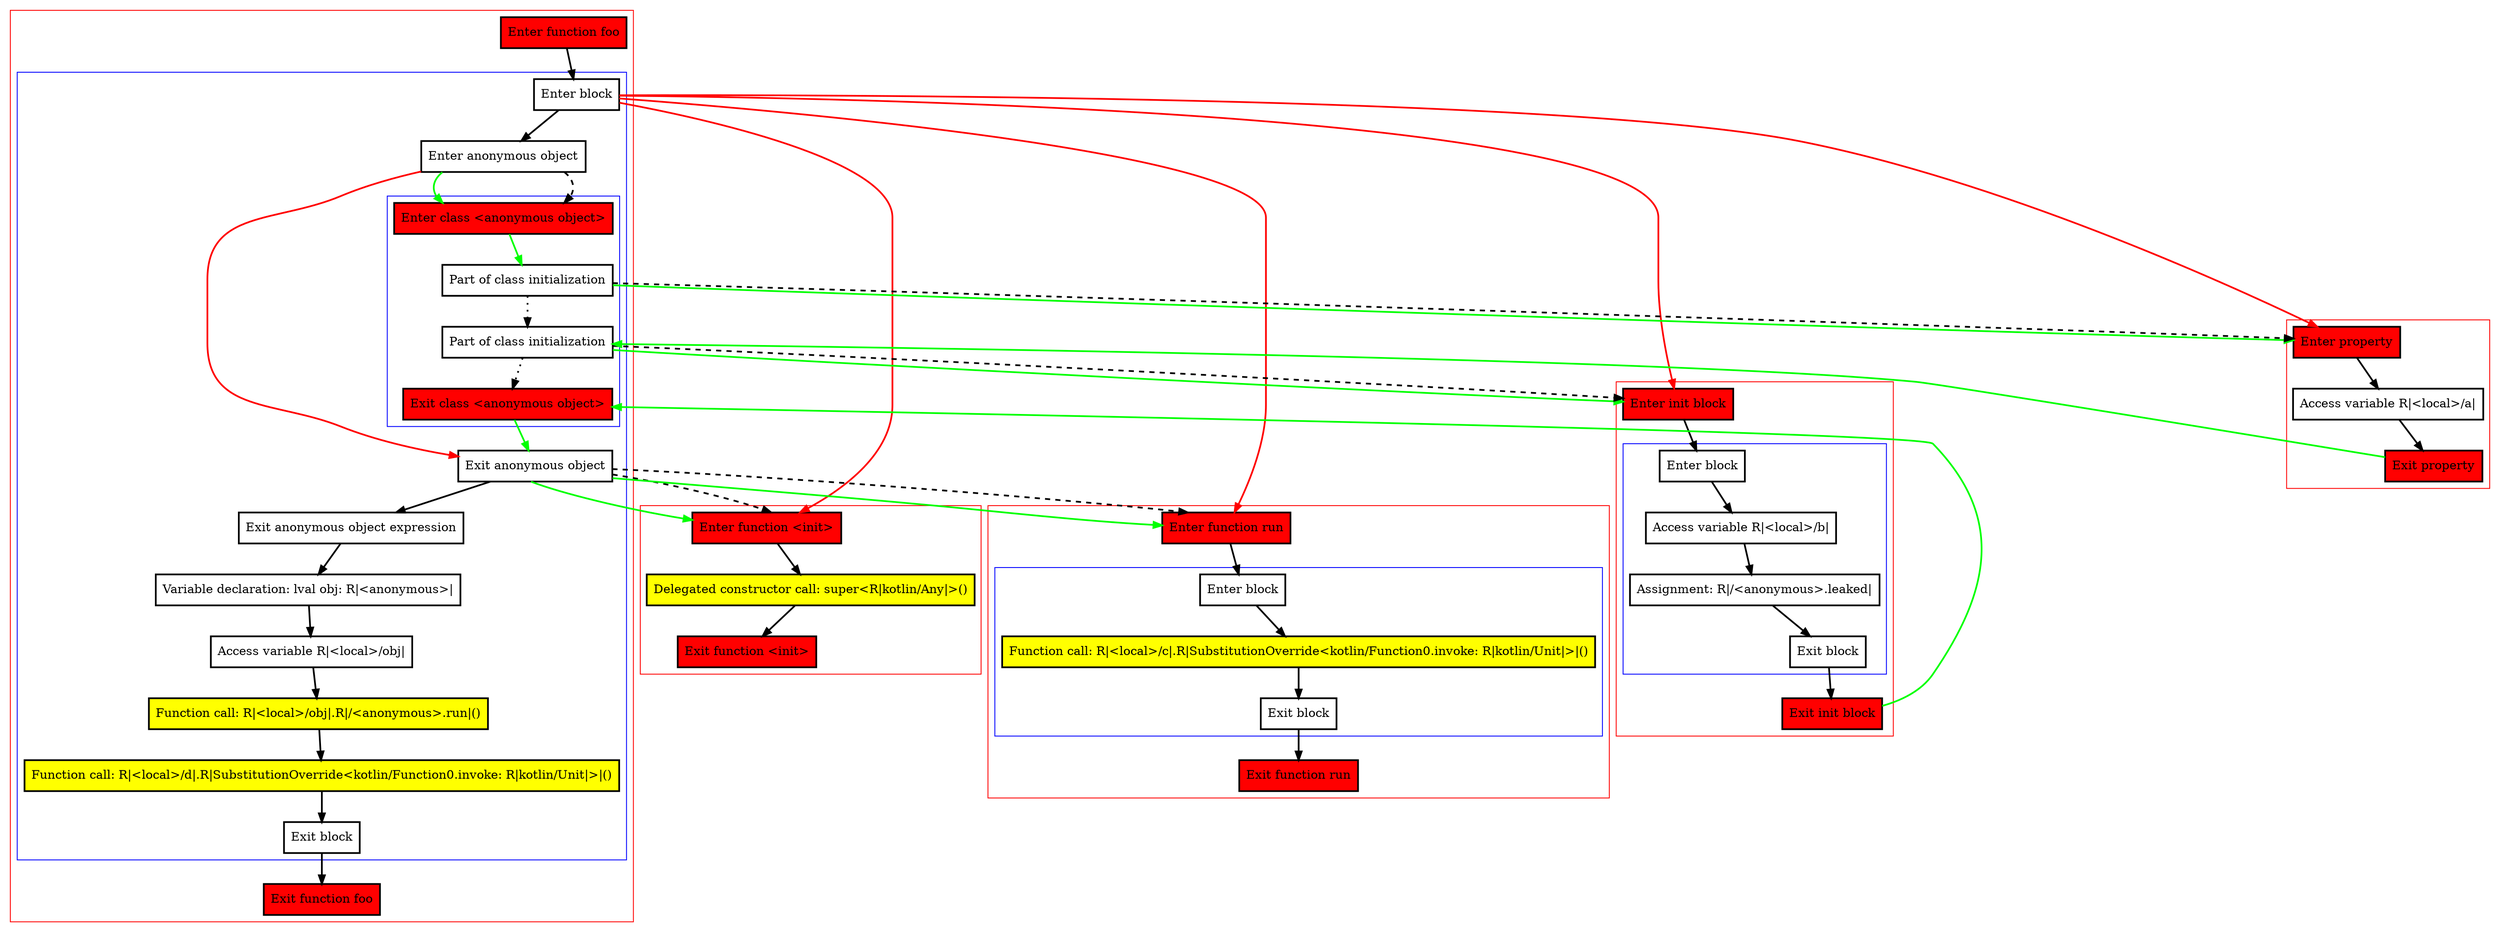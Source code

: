 digraph inAnonymousObject_kt {
    graph [nodesep=3]
    node [shape=box penwidth=2]
    edge [penwidth=2]

    subgraph cluster_0 {
        color=red
        0 [label="Enter function foo" style="filled" fillcolor=red];
        subgraph cluster_1 {
            color=blue
            1 [label="Enter block"];
            2 [label="Enter anonymous object"];
            subgraph cluster_2 {
                color=blue
                11 [label="Enter class <anonymous object>" style="filled" fillcolor=red];
                12 [label="Part of class initialization"];
                13 [label="Part of class initialization"];
                14 [label="Exit class <anonymous object>" style="filled" fillcolor=red];
            }
            3 [label="Exit anonymous object"];
            4 [label="Exit anonymous object expression"];
            5 [label="Variable declaration: lval obj: R|<anonymous>|"];
            6 [label="Access variable R|<local>/obj|"];
            7 [label="Function call: R|<local>/obj|.R|/<anonymous>.run|()" style="filled" fillcolor=yellow];
            8 [label="Function call: R|<local>/d|.R|SubstitutionOverride<kotlin/Function0.invoke: R|kotlin/Unit|>|()" style="filled" fillcolor=yellow];
            9 [label="Exit block"];
        }
        10 [label="Exit function foo" style="filled" fillcolor=red];
    }
    0 -> {1};
    1 -> {2};
    1 -> {15 18 21 27} [color=red];
    2 -> {11} [color=green];
    2 -> {3} [color=red];
    2 -> {11} [style=dashed];
    3 -> {4};
    3 -> {15 27} [color=green];
    3 -> {15 27} [style=dashed];
    4 -> {5};
    5 -> {6};
    6 -> {7};
    7 -> {8};
    8 -> {9};
    9 -> {10};
    11 -> {12} [color=green];
    12 -> {18} [color=green];
    12 -> {13} [style=dotted];
    12 -> {18} [style=dashed];
    13 -> {21} [color=green];
    13 -> {14} [style=dotted];
    13 -> {21} [style=dashed];
    14 -> {3} [color=green];

    subgraph cluster_3 {
        color=red
        15 [label="Enter function <init>" style="filled" fillcolor=red];
        16 [label="Delegated constructor call: super<R|kotlin/Any|>()" style="filled" fillcolor=yellow];
        17 [label="Exit function <init>" style="filled" fillcolor=red];
    }
    15 -> {16};
    16 -> {17};

    subgraph cluster_4 {
        color=red
        18 [label="Enter property" style="filled" fillcolor=red];
        19 [label="Access variable R|<local>/a|"];
        20 [label="Exit property" style="filled" fillcolor=red];
    }
    18 -> {19};
    19 -> {20};
    20 -> {13} [color=green];

    subgraph cluster_5 {
        color=red
        21 [label="Enter init block" style="filled" fillcolor=red];
        subgraph cluster_6 {
            color=blue
            22 [label="Enter block"];
            23 [label="Access variable R|<local>/b|"];
            24 [label="Assignment: R|/<anonymous>.leaked|"];
            25 [label="Exit block"];
        }
        26 [label="Exit init block" style="filled" fillcolor=red];
    }
    21 -> {22};
    22 -> {23};
    23 -> {24};
    24 -> {25};
    25 -> {26};
    26 -> {14} [color=green];

    subgraph cluster_7 {
        color=red
        27 [label="Enter function run" style="filled" fillcolor=red];
        subgraph cluster_8 {
            color=blue
            28 [label="Enter block"];
            29 [label="Function call: R|<local>/c|.R|SubstitutionOverride<kotlin/Function0.invoke: R|kotlin/Unit|>|()" style="filled" fillcolor=yellow];
            30 [label="Exit block"];
        }
        31 [label="Exit function run" style="filled" fillcolor=red];
    }
    27 -> {28};
    28 -> {29};
    29 -> {30};
    30 -> {31};

}
